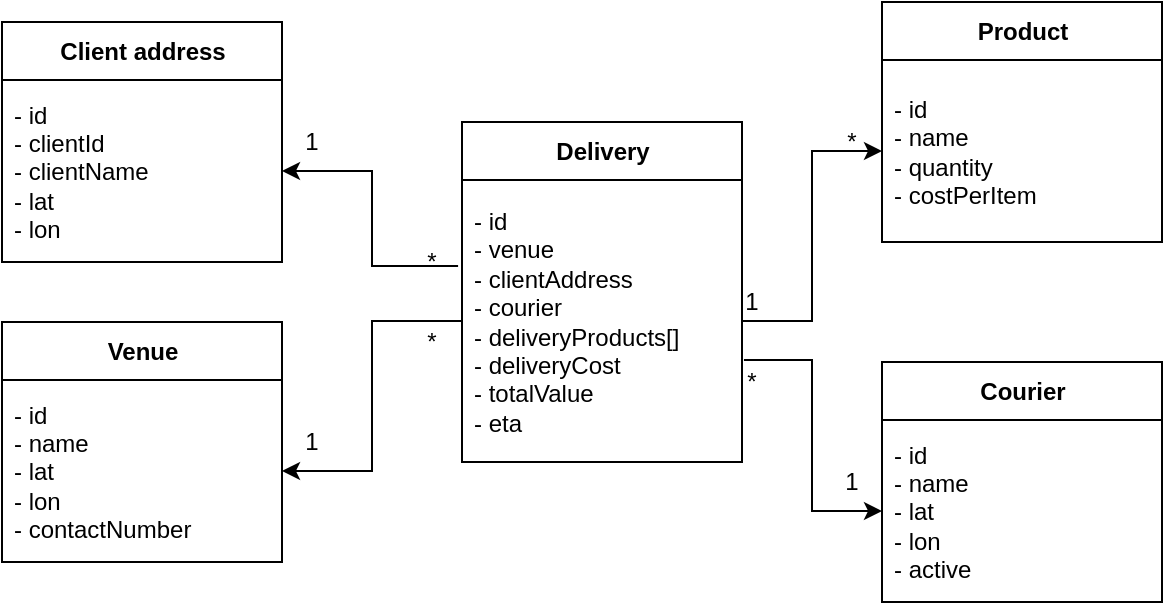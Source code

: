 <mxfile version="20.5.1" type="device"><diagram id="wXiGzN9-BNX-b_2HhAxT" name="Pagina-1"><mxGraphModel dx="1422" dy="754" grid="1" gridSize="10" guides="1" tooltips="1" connect="1" arrows="1" fold="1" page="1" pageScale="1" pageWidth="827" pageHeight="1169" math="0" shadow="0"><root><mxCell id="0"/><mxCell id="1" parent="0"/><mxCell id="6S1B8AOpIqvESYu4zWV9-2" value="Client address" style="swimlane;fontStyle=1;align=center;verticalAlign=middle;childLayout=stackLayout;horizontal=1;startSize=29;horizontalStack=0;resizeParent=1;resizeParentMax=0;resizeLast=0;collapsible=0;marginBottom=0;html=1;" vertex="1" parent="1"><mxGeometry x="100" y="130" width="140" height="120" as="geometry"/></mxCell><mxCell id="6S1B8AOpIqvESYu4zWV9-4" value="- id&lt;br&gt;- clientId&lt;br&gt;- clientName&lt;br&gt;- lat&lt;br&gt;- lon" style="text;html=1;strokeColor=none;fillColor=none;align=left;verticalAlign=middle;spacingLeft=4;spacingRight=4;overflow=hidden;rotatable=0;points=[[0,0.5],[1,0.5]];portConstraint=eastwest;" vertex="1" parent="6S1B8AOpIqvESYu4zWV9-2"><mxGeometry y="29" width="140" height="91" as="geometry"/></mxCell><mxCell id="6S1B8AOpIqvESYu4zWV9-5" value="Venue" style="swimlane;fontStyle=1;align=center;verticalAlign=middle;childLayout=stackLayout;horizontal=1;startSize=29;horizontalStack=0;resizeParent=1;resizeParentMax=0;resizeLast=0;collapsible=0;marginBottom=0;html=1;" vertex="1" parent="1"><mxGeometry x="100" y="280" width="140" height="120" as="geometry"/></mxCell><mxCell id="6S1B8AOpIqvESYu4zWV9-6" value="- id&lt;br&gt;- name&lt;br&gt;- lat&lt;br&gt;- lon&lt;br&gt;- contactNumber" style="text;html=1;strokeColor=none;fillColor=none;align=left;verticalAlign=middle;spacingLeft=4;spacingRight=4;overflow=hidden;rotatable=0;points=[[0,0.5],[1,0.5]];portConstraint=eastwest;" vertex="1" parent="6S1B8AOpIqvESYu4zWV9-5"><mxGeometry y="29" width="140" height="91" as="geometry"/></mxCell><mxCell id="6S1B8AOpIqvESYu4zWV9-7" value="Delivery" style="swimlane;fontStyle=1;align=center;verticalAlign=middle;childLayout=stackLayout;horizontal=1;startSize=29;horizontalStack=0;resizeParent=1;resizeParentMax=0;resizeLast=0;collapsible=0;marginBottom=0;html=1;" vertex="1" parent="1"><mxGeometry x="330" y="180" width="140" height="170" as="geometry"/></mxCell><mxCell id="6S1B8AOpIqvESYu4zWV9-8" value="- id&lt;br&gt;- venue&lt;br&gt;- clientAddress&lt;br&gt;- courier&lt;br&gt;- deliveryProducts[]&lt;br&gt;- deliveryCost&lt;br&gt;- totalValue&lt;br&gt;- eta" style="text;html=1;strokeColor=none;fillColor=none;align=left;verticalAlign=middle;spacingLeft=4;spacingRight=4;overflow=hidden;rotatable=0;points=[[0,0.5],[1,0.5]];portConstraint=eastwest;" vertex="1" parent="6S1B8AOpIqvESYu4zWV9-7"><mxGeometry y="29" width="140" height="141" as="geometry"/></mxCell><mxCell id="6S1B8AOpIqvESYu4zWV9-9" value="Product" style="swimlane;fontStyle=1;align=center;verticalAlign=middle;childLayout=stackLayout;horizontal=1;startSize=29;horizontalStack=0;resizeParent=1;resizeParentMax=0;resizeLast=0;collapsible=0;marginBottom=0;html=1;" vertex="1" parent="1"><mxGeometry x="540" y="120" width="140" height="120" as="geometry"/></mxCell><mxCell id="6S1B8AOpIqvESYu4zWV9-10" value="- id&lt;br&gt;- name&lt;br&gt;- quantity&lt;br&gt;- costPerItem" style="text;html=1;strokeColor=none;fillColor=none;align=left;verticalAlign=middle;spacingLeft=4;spacingRight=4;overflow=hidden;rotatable=0;points=[[0,0.5],[1,0.5]];portConstraint=eastwest;" vertex="1" parent="6S1B8AOpIqvESYu4zWV9-9"><mxGeometry y="29" width="140" height="91" as="geometry"/></mxCell><mxCell id="6S1B8AOpIqvESYu4zWV9-11" value="Courier" style="swimlane;fontStyle=1;align=center;verticalAlign=middle;childLayout=stackLayout;horizontal=1;startSize=29;horizontalStack=0;resizeParent=1;resizeParentMax=0;resizeLast=0;collapsible=0;marginBottom=0;html=1;" vertex="1" parent="1"><mxGeometry x="540" y="300" width="140" height="120" as="geometry"/></mxCell><mxCell id="6S1B8AOpIqvESYu4zWV9-12" value="- id&lt;br&gt;- name&lt;br&gt;- lat&lt;br&gt;- lon&lt;br&gt;- active" style="text;html=1;strokeColor=none;fillColor=none;align=left;verticalAlign=middle;spacingLeft=4;spacingRight=4;overflow=hidden;rotatable=0;points=[[0,0.5],[1,0.5]];portConstraint=eastwest;" vertex="1" parent="6S1B8AOpIqvESYu4zWV9-11"><mxGeometry y="29" width="140" height="91" as="geometry"/></mxCell><mxCell id="6S1B8AOpIqvESYu4zWV9-15" style="edgeStyle=orthogonalEdgeStyle;rounded=0;orthogonalLoop=1;jettySize=auto;html=1;exitX=-0.014;exitY=0.305;exitDx=0;exitDy=0;entryX=1;entryY=0.5;entryDx=0;entryDy=0;exitPerimeter=0;" edge="1" parent="1" source="6S1B8AOpIqvESYu4zWV9-8" target="6S1B8AOpIqvESYu4zWV9-4"><mxGeometry relative="1" as="geometry"/></mxCell><mxCell id="6S1B8AOpIqvESYu4zWV9-16" style="edgeStyle=orthogonalEdgeStyle;rounded=0;orthogonalLoop=1;jettySize=auto;html=1;exitX=0;exitY=0.5;exitDx=0;exitDy=0;entryX=1;entryY=0.5;entryDx=0;entryDy=0;" edge="1" parent="1" source="6S1B8AOpIqvESYu4zWV9-8" target="6S1B8AOpIqvESYu4zWV9-6"><mxGeometry relative="1" as="geometry"/></mxCell><mxCell id="6S1B8AOpIqvESYu4zWV9-17" style="edgeStyle=orthogonalEdgeStyle;rounded=0;orthogonalLoop=1;jettySize=auto;html=1;exitX=1;exitY=0.5;exitDx=0;exitDy=0;" edge="1" parent="1" source="6S1B8AOpIqvESYu4zWV9-8" target="6S1B8AOpIqvESYu4zWV9-10"><mxGeometry relative="1" as="geometry"/></mxCell><mxCell id="6S1B8AOpIqvESYu4zWV9-18" style="edgeStyle=orthogonalEdgeStyle;rounded=0;orthogonalLoop=1;jettySize=auto;html=1;exitX=1.007;exitY=0.638;exitDx=0;exitDy=0;entryX=0;entryY=0.5;entryDx=0;entryDy=0;exitPerimeter=0;" edge="1" parent="1" source="6S1B8AOpIqvESYu4zWV9-8" target="6S1B8AOpIqvESYu4zWV9-12"><mxGeometry relative="1" as="geometry"/></mxCell><mxCell id="6S1B8AOpIqvESYu4zWV9-19" value="*" style="text;html=1;strokeColor=none;fillColor=none;align=center;verticalAlign=middle;whiteSpace=wrap;rounded=0;" vertex="1" parent="1"><mxGeometry x="310" y="240" width="10" height="20" as="geometry"/></mxCell><mxCell id="6S1B8AOpIqvESYu4zWV9-20" value="*" style="text;html=1;strokeColor=none;fillColor=none;align=center;verticalAlign=middle;whiteSpace=wrap;rounded=0;" vertex="1" parent="1"><mxGeometry x="310" y="280" width="10" height="20" as="geometry"/></mxCell><mxCell id="6S1B8AOpIqvESYu4zWV9-23" value="*" style="text;html=1;strokeColor=none;fillColor=none;align=center;verticalAlign=middle;whiteSpace=wrap;rounded=0;" vertex="1" parent="1"><mxGeometry x="520" y="180" width="10" height="20" as="geometry"/></mxCell><mxCell id="6S1B8AOpIqvESYu4zWV9-25" value="1" style="text;html=1;strokeColor=none;fillColor=none;align=center;verticalAlign=middle;whiteSpace=wrap;rounded=0;" vertex="1" parent="1"><mxGeometry x="250" y="180" width="10" height="20" as="geometry"/></mxCell><mxCell id="6S1B8AOpIqvESYu4zWV9-26" value="1" style="text;html=1;strokeColor=none;fillColor=none;align=center;verticalAlign=middle;whiteSpace=wrap;rounded=0;" vertex="1" parent="1"><mxGeometry x="250" y="330" width="10" height="20" as="geometry"/></mxCell><mxCell id="6S1B8AOpIqvESYu4zWV9-27" value="1" style="text;html=1;strokeColor=none;fillColor=none;align=center;verticalAlign=middle;whiteSpace=wrap;rounded=0;" vertex="1" parent="1"><mxGeometry x="470" y="260" width="10" height="20" as="geometry"/></mxCell><mxCell id="6S1B8AOpIqvESYu4zWV9-28" value="1" style="text;html=1;strokeColor=none;fillColor=none;align=center;verticalAlign=middle;whiteSpace=wrap;rounded=0;" vertex="1" parent="1"><mxGeometry x="520" y="350" width="10" height="20" as="geometry"/></mxCell><mxCell id="6S1B8AOpIqvESYu4zWV9-29" value="*" style="text;html=1;strokeColor=none;fillColor=none;align=center;verticalAlign=middle;whiteSpace=wrap;rounded=0;" vertex="1" parent="1"><mxGeometry x="470" y="300" width="10" height="20" as="geometry"/></mxCell></root></mxGraphModel></diagram></mxfile>